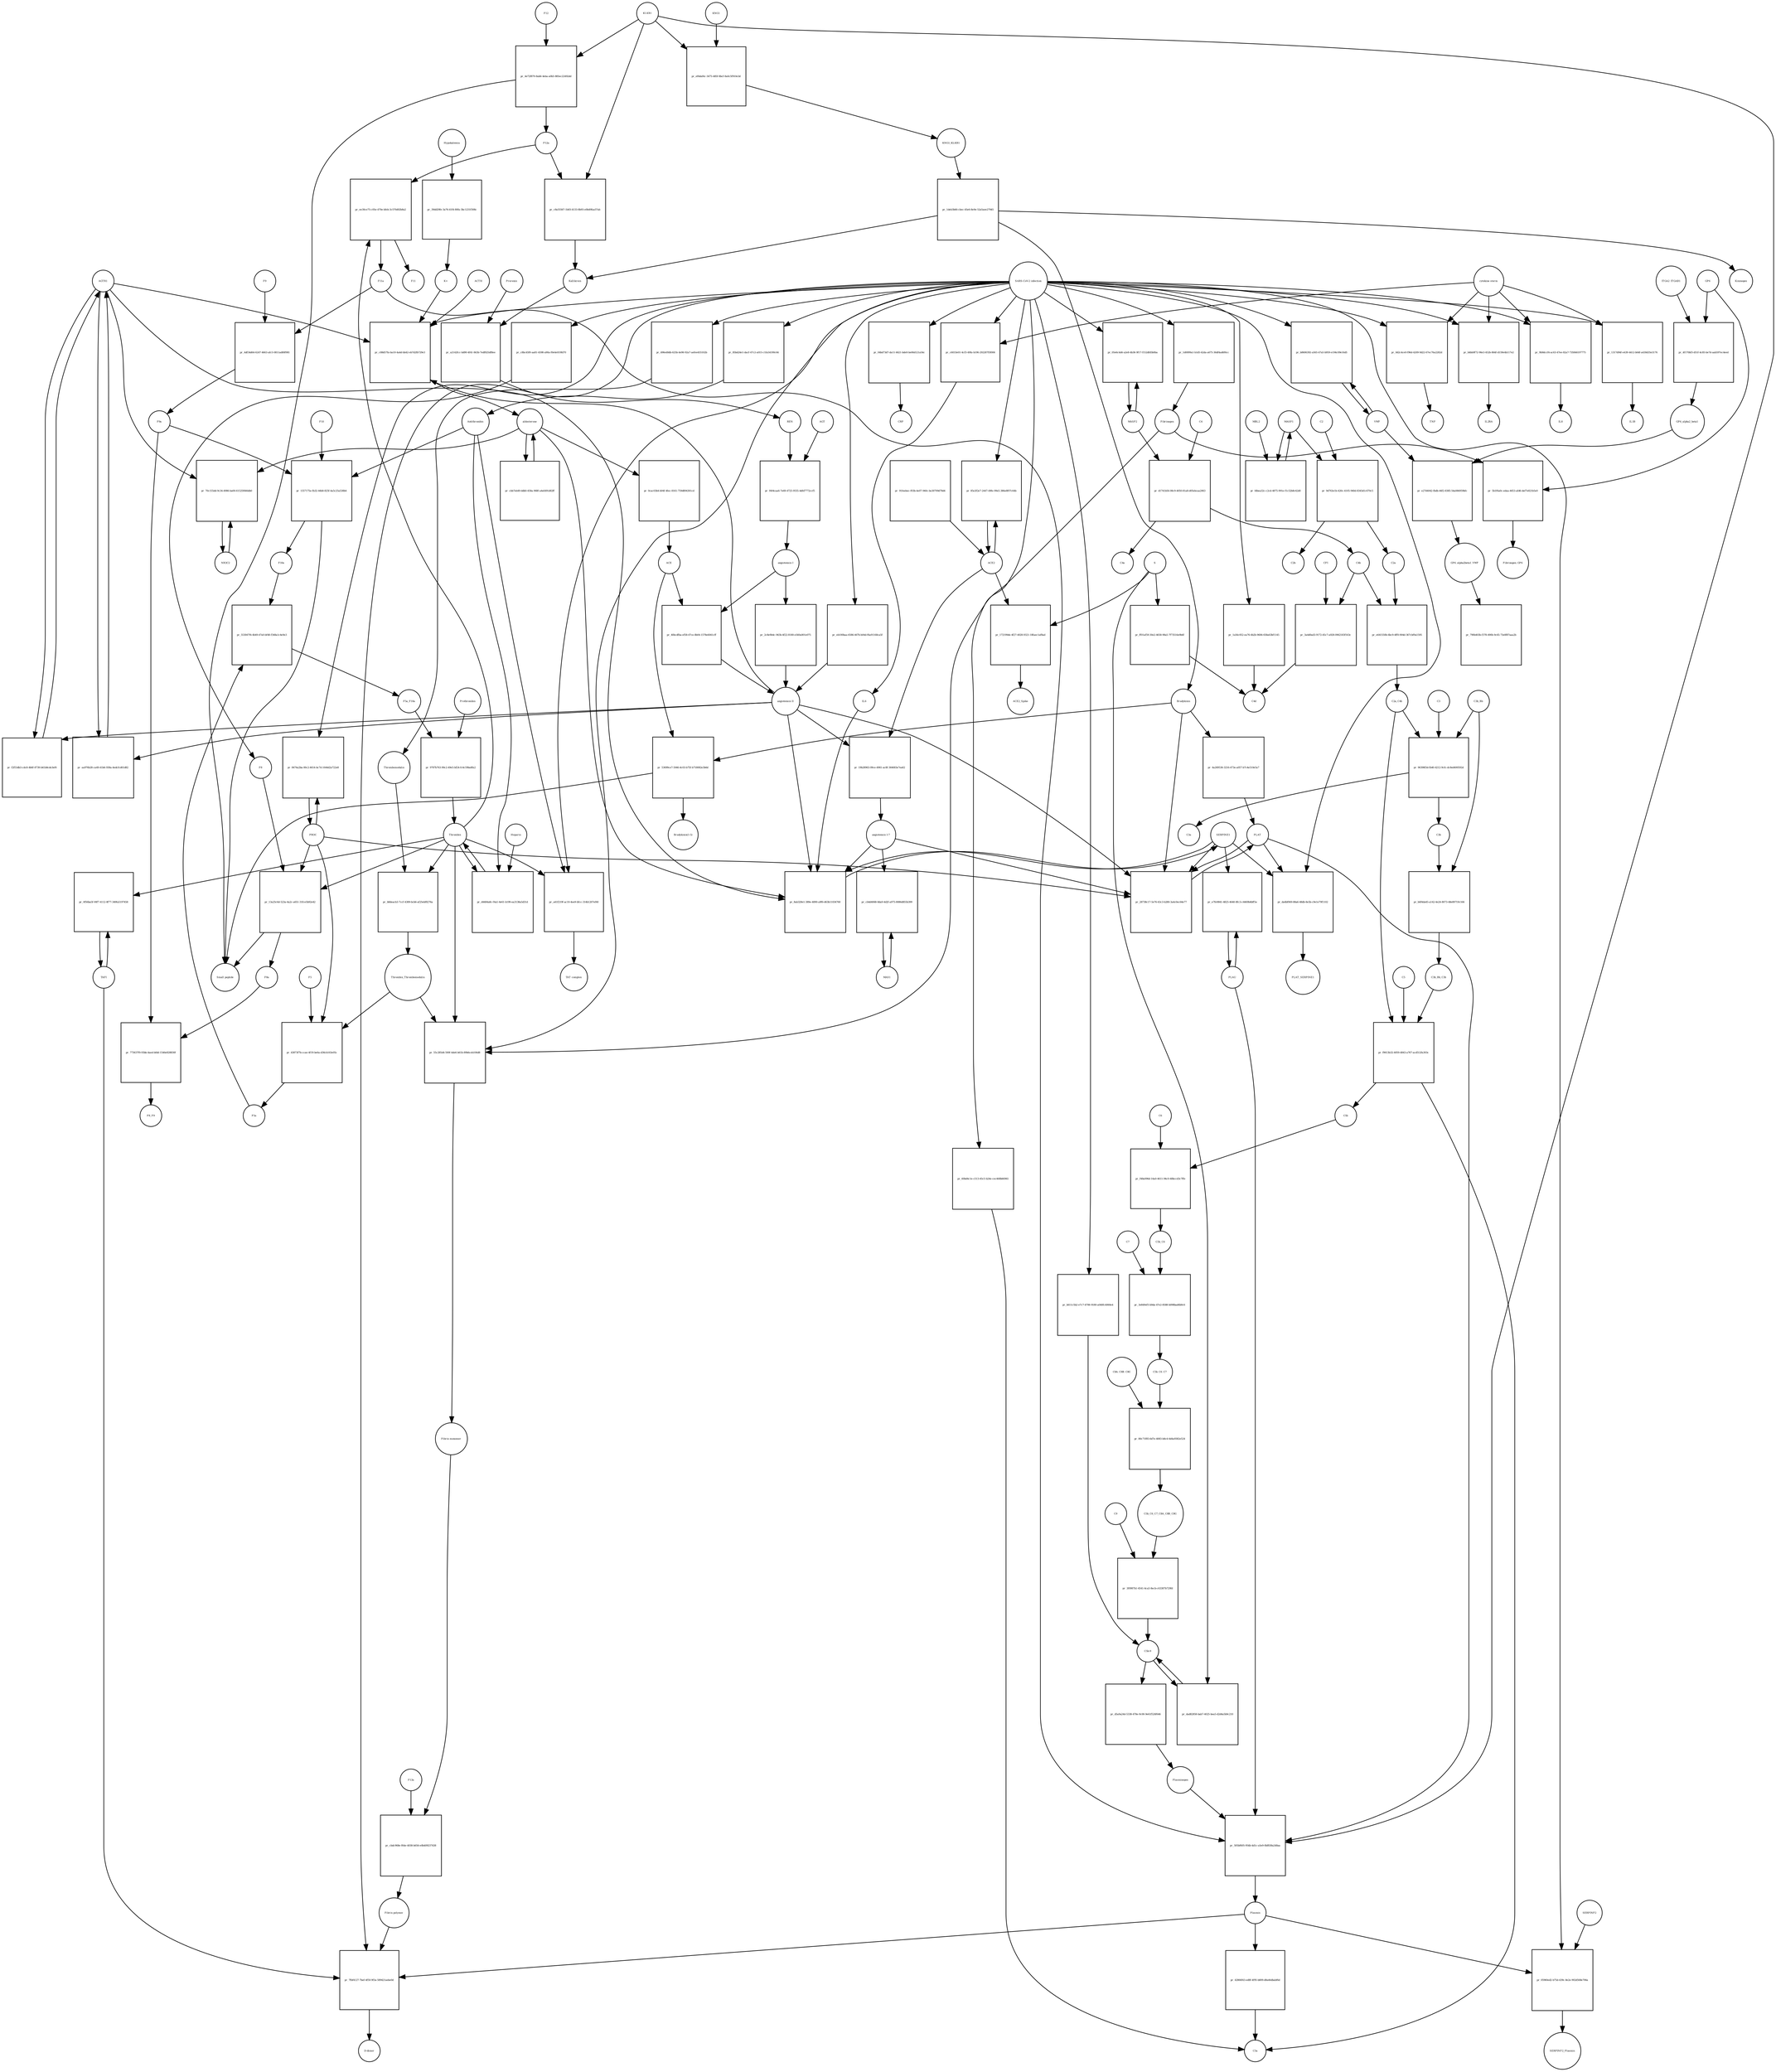 strict digraph  {
F8 [annotation="urn_miriam_hgnc_3546|urn_miriam_taxonomy_9606", bipartite=0, cls=macromolecule, fontsize=4, label=F8, shape=circle];
"pr_13a25c6d-523a-4a2c-a651-31fce5b92e42" [annotation="", bipartite=1, cls=process, fontsize=4, label="pr_13a25c6d-523a-4a2c-a651-31fce5b92e42", shape=square];
"Small peptide" [annotation=urn_miriam_mesh_D010446, bipartite=0, cls=macromolecule, fontsize=4, label="Small peptide", shape=circle];
F8a [annotation="urn_miriam_hgnc.symbol_F8|urn_miriam_mesh_D015944|urn_miriam_taxonomy_9606", bipartite=0, cls=macromolecule, fontsize=4, label=F8a, shape=circle];
Thrombin [annotation="urn_miriam_hgnc_3535|urn_miriam_taxonomy_9606", bipartite=0, cls=macromolecule, fontsize=4, label=Thrombin, shape=circle];
PROC [annotation="urn_miriam_hgnc_9451|urn_miriam_taxonomy_9606", bipartite=0, cls=macromolecule, fontsize=4, label=PROC, shape=circle];
AGTR1 [annotation=urn_miriam_hgnc_336, bipartite=0, cls=macromolecule, fontsize=4, label=AGTR1, shape=circle];
"pr_f2f53db3-cdc8-4b6f-8739-b41b8cde3ef6" [annotation="", bipartite=1, cls=process, fontsize=4, label="pr_f2f53db3-cdc8-4b6f-8739-b41b8cde3ef6", shape=square];
"angiotensin II" [annotation="urn_miriam_obo.chebi_CHEBI%3A2718|urn_miriam_taxonomy_9606", bipartite=0, cls="simple chemical", fontsize=4, label="angiotensin II", shape=circle];
NR3C2 [annotation="", bipartite=0, cls=macromolecule, fontsize=4, label=NR3C2, shape=circle];
"pr_70c155dd-9c34-4986-ba00-61525f666db0" [annotation="", bipartite=1, cls=process, fontsize=4, label="pr_70c155dd-9c34-4986-ba00-61525f666db0", shape=square];
aldosterone [annotation="urn_miriam_obo.chebi_CHEBI%3A27584", bipartite=0, cls="simple chemical", fontsize=4, label=aldosterone, shape=circle];
"pr_cbb7eb49-ddb0-458a-968f-a4efd91d82ff" [annotation="", bipartite=1, cls=process, fontsize=4, label="pr_cbb7eb49-ddb0-458a-968f-a4efd91d82ff", shape=square];
SERPINE1 [annotation="", bipartite=0, cls=macromolecule, fontsize=4, label=SERPINE1, shape=circle];
"pr_8ab328e1-389e-4890-a9f6-d63b11034760" [annotation="", bipartite=1, cls=process, fontsize=4, label="pr_8ab328e1-389e-4890-a9f6-d63b11034760", shape=square];
"angiotensin I-7" [annotation="urn_miriam_obo.chebi_CHEBI%3A55438|urn_miriam_taxonomy_9606", bipartite=0, cls="simple chemical", fontsize=4, label="angiotensin I-7", shape=circle];
IL6 [annotation="urn_miriam_hgnc_6018|urn_miriam_taxonomy_9606", bipartite=0, cls=macromolecule, fontsize=4, label=IL6, shape=circle];
"pr_c88d57fa-ba10-4a4d-bb42-eb7d2fb729e3" [annotation="", bipartite=1, cls=process, fontsize=4, label="pr_c88d57fa-ba10-4a4d-bb42-eb7d2fb729e3", shape=square];
"SARS-CoV-2 infection" [annotation="urn_miriam_taxonomy_2697049|urn_miriam_mesh_D012327", bipartite=0, cls=phenotype, fontsize=4, label="SARS-CoV-2 infection", shape=circle];
"K+" [annotation="urn_miriam_obo.chebi_CHEBI%3A29103", bipartite=0, cls="simple chemical", fontsize=4, label="K+", shape=circle];
ACTH [annotation=urn_miriam_hgnc_9201, bipartite=0, cls="simple chemical", fontsize=4, label=ACTH, shape=circle];
"pr_eb100baa-6586-467b-b04d-f6a91168ca5f" [annotation="", bipartite=1, cls=process, fontsize=4, label="pr_eb100baa-6586-467b-b04d-f6a91168ca5f", shape=square];
Bradykinin [annotation="urn_miriam_obo.chebi_CHEBI%3A3165|urn_miriam_taxonomy_9606", bipartite=0, cls=macromolecule, fontsize=4, label=Bradykinin, shape=circle];
"pr_53699ce7-5046-4c03-b75f-b718082e3b6d" [annotation="", bipartite=1, cls=process, fontsize=4, label="pr_53699ce7-5046-4c03-b75f-b718082e3b6d", shape=square];
"Bradykinin(1-5)" [annotation="urn_miriam_mesh_C079000|urn_miriam_taxonomy_9606", bipartite=0, cls=macromolecule, fontsize=4, label="Bradykinin(1-5)", shape=circle];
ACE [annotation="urn_miriam_hgnc_2707|urn_miriam_taxonomy_9606", bipartite=0, cls=macromolecule, fontsize=4, label=ACE, shape=circle];
"pr_4a269536-3216-473e-a057-b7c4e510e5a7" [annotation="", bipartite=1, cls=process, fontsize=4, label="pr_4a269536-3216-473e-a057-b7c4e510e5a7", shape=square];
PLAT [annotation="urn_miriam_hgnc_9051|urn_miriam_taxonomy_9606", bipartite=0, cls=macromolecule, fontsize=4, label=PLAT, shape=circle];
"pr_aa976b28-ca49-41b6-938a-4edcfcd61d82" [annotation="", bipartite=1, cls=process, fontsize=4, label="pr_aa976b28-ca49-41b6-938a-4edcfcd61d82", shape=square];
MAS1 [annotation="", bipartite=0, cls=macromolecule, fontsize=4, label=MAS1, shape=circle];
"pr_cb4d4068-8da9-4d2f-a975-8086d855b399" [annotation="", bipartite=1, cls=process, fontsize=4, label="pr_cb4d4068-8da9-4d2f-a975-8086d855b399", shape=square];
Fibrinogen [annotation="urn_miriam_pubmed_19296670|urn_miriam_obo.go_GO%3A0005577|urn_miriam_hgnc_3661|urn_miriam_hgnc_3662|urn_miriam_hgnc_3694|urn_miriam_taxonomy_9606", bipartite=0, cls=complex, fontsize=4, label=Fibrinogen, shape=circle];
"pr_5b1f6a0c-edaa-4653-afd6-def7e821b5e0" [annotation="", bipartite=1, cls=process, fontsize=4, label="pr_5b1f6a0c-edaa-4653-afd6-def7e821b5e0", shape=square];
GP6 [annotation="urn_miriam_hgnc_HGNC%3A14388|urn_miriam_taxonomy_9606", bipartite=0, cls=macromolecule, fontsize=4, label=GP6, shape=circle];
Fibrinogen_GP6 [annotation="urn_miriam_pubmed_19296670|urn_miriam_obo.go_GO%3A0005577|urn_miriam_hgnc_HGNC%3A14388|urn_miriam_taxonomy_9606", bipartite=0, cls=complex, fontsize=4, label=Fibrinogen_GP6, shape=circle];
GP6_alpha2_beta1 [annotation="urn_miriam_pubmed_25051961|urn_miriam_taxonomy_10090|urn_miriam_hgnc_14338|urn_miriam_hgnc_6137|urn_miriam_hgnc_6153", bipartite=0, cls=complex, fontsize=4, label=GP6_alpha2_beta1, shape=circle];
"pr_e27d4042-fbdb-46f2-8385-54a084959bfc" [annotation="", bipartite=1, cls=process, fontsize=4, label="pr_e27d4042-fbdb-46f2-8385-54a084959bfc", shape=square];
VWF [annotation="urn_miriam_hgnc_12726|urn_miriam_taxonomy_9606", bipartite=0, cls=macromolecule, fontsize=4, label=VWF, shape=circle];
GP6_alpha2beta1_VWF [annotation="urn_miriam_pubmed_25051961|urn_miriam_taxonomy_10090|urn_miriam_hgnc_14338|urn_miriam_hgnc_6137|urn_miriam_hgnc_6153|urn_miriam_hgnc_12726", bipartite=0, cls=complex, fontsize=4, label=GP6_alpha2beta1_VWF, shape=circle];
"pr_4f170bf3-d51f-4c85-be7d-aab597ec4eed" [annotation="", bipartite=1, cls=process, fontsize=4, label="pr_4f170bf3-d51f-4c85-be7d-aab597ec4eed", shape=square];
ITGA2_ITGAB1 [annotation="urn_miriam_intact_EBI-16428357|urn_miriam_hgnc_6137|urn_miriam_hgnc_6153|urn_miriam_taxonomy_9606", bipartite=0, cls=complex, fontsize=4, label=ITGA2_ITGAB1, shape=circle];
"pr_790b403b-f378-490b-9c65-73e8f87aaa2b" [annotation="", bipartite=1, cls="omitted process", fontsize=4, label="pr_790b403b-f378-490b-9c65-73e8f87aaa2b", shape=square];
"Fibrin polymer" [annotation="urn_miriam_mesh_C465961|urn_miriam_taxonomy_9606", bipartite=0, cls=macromolecule, fontsize=4, label="Fibrin polymer", shape=circle];
"pr_7fbf4127-7bef-4f50-9f3a-589421aebe0d" [annotation="", bipartite=1, cls=process, fontsize=4, label="pr_7fbf4127-7bef-4f50-9f3a-589421aebe0d", shape=square];
"D-dimer" [annotation="urn_miriam_pubmed_19008457|urn_miriam_mesh_C036309|urn_miriam_taxonomy_9606", bipartite=0, cls=macromolecule, fontsize=4, label="D-dimer", shape=circle];
Plasmin [annotation="urn_miriam_hgnc.symbol_PLG|urn_miriam_mesh_D005341|urn_miriam_brenda_3.4.21.7|urn_miriam_taxonomy_9606", bipartite=0, cls=macromolecule, fontsize=4, label=Plasmin, shape=circle];
TAFI [annotation="urn_miriam_hgnc_1546|urn_miriam_taxonomy_9606", bipartite=0, cls=macromolecule, fontsize=4, label=TAFI, shape=circle];
"Fibrin monomer" [annotation="urn_miriam_mesh_C011468|urn_miriam_taxonomy_9606", bipartite=0, cls=macromolecule, fontsize=4, label="Fibrin monomer", shape=circle];
"pr_cbdc968e-f64e-4038-b656-e0b409237438" [annotation="", bipartite=1, cls=process, fontsize=4, label="pr_cbdc968e-f64e-4038-b656-e0b409237438", shape=square];
F13a [annotation="urn_miriam_hgnc.symbol_F13|urn_miriam_mesh_D026122|urn_miriam_brenda_2.3.2.13|urn_miriam_taxonomy_9606", bipartite=0, cls=macromolecule, fontsize=4, label=F13a, shape=circle];
"pr_0d2c4ce0-f96d-4209-9d22-67ec76a2282d" [annotation="", bipartite=1, cls=process, fontsize=4, label="pr_0d2c4ce0-f96d-4209-9d22-67ec76a2282d", shape=square];
TNF [annotation="urn_miriam_hgnc_11892|urn_miriam_taxonomy_9606", bipartite=0, cls=macromolecule, fontsize=4, label=TNF, shape=circle];
"cytokine storm" [annotation="urn_miriam_pubmed_2504360|urn_miriam_taxonomy_9606", bipartite=0, cls=phenotype, fontsize=4, label="cytokine storm", shape=circle];
"pr_42866f43-ed8f-4f95-b809-d8a46dbabf6d" [annotation="", bipartite=1, cls=process, fontsize=4, label="pr_42866f43-ed8f-4f95-b809-d8a46dbabf6d", shape=square];
C5a [annotation="urn_miriam_hgnc.symbol_C5|urn_miriam_mesh_D015936|urn_miriam_taxonomy_9606", bipartite=0, cls=macromolecule, fontsize=4, label=C5a, shape=circle];
"pr_d5a9a24d-5338-478e-9c00-9e61f526f646" [annotation="", bipartite=1, cls=process, fontsize=4, label="pr_d5a9a24d-5338-478e-9c00-9e61f526f646", shape=square];
Plasminogen [annotation="urn_miriam_hgnc_9071|urn_miriam_taxonomy_9606", bipartite=0, cls=macromolecule, fontsize=4, label=Plasminogen, shape=circle];
"C5b-9" [annotation="urn_miriam_obo.go_GO%3A0005579|urn_miriam_mesh_D015938|urn_miriam_mesh_D050776|urn_miriam_hgnc_1339|urn_miriam_hgnc_1346|urn_miriam_hgnc_1352|urn_miriam_hgnc_1353|urn_miriam_hgnc_1354|urn_miriam_hgnc_1358|urn_miriam_taxonomy_9606", bipartite=0, cls=complex, fontsize=4, label="C5b-9", shape=circle];
C2 [annotation="urn_miriam_hgnc_1248|urn_miriam_taxonomy_9606", bipartite=0, cls=macromolecule, fontsize=4, label=C2, shape=circle];
"pr_9d763e1b-420c-4105-940d-8345d1c670c5" [annotation="", bipartite=1, cls=process, fontsize=4, label="pr_9d763e1b-420c-4105-940d-8345d1c670c5", shape=square];
C2a [annotation="urn_miriam_hgnc.symbol_C2|urn_miriam_mesh_D050678|urn_miriam_taxonomy_9606", bipartite=0, cls=macromolecule, fontsize=4, label=C2a, shape=circle];
C2b [annotation="urn_miriam_hgnc.symbol_C2|urn_miriam_mesh_D050679|urn_miriam_taxonomy_9606", bipartite=0, cls=macromolecule, fontsize=4, label=C2b, shape=circle];
MASP1 [annotation="urn_miriam_hgnc_6901|urn_miriam_taxonomy_9606", bipartite=0, cls=macromolecule, fontsize=4, label=MASP1, shape=circle];
"pr_b4bb9f72-96e3-452b-864f-d159e4b117e2" [annotation="", bipartite=1, cls=process, fontsize=4, label="pr_b4bb9f72-96e3-452b-864f-d159e4b117e2", shape=square];
IL2RA [annotation="urn_miriam_hgnc_6008|urn_miriam_taxonomy_9606", bipartite=0, cls=macromolecule, fontsize=4, label=IL2RA, shape=circle];
"pr_9b9dccf4-ac63-47ee-82a7-735846197775" [annotation="", bipartite=1, cls=process, fontsize=4, label="pr_9b9dccf4-ac63-47ee-82a7-735846197775", shape=square];
IL8 [annotation="urn_miriam_hgnc_6025|urn_miriam_taxonomy_9606", bipartite=0, cls=macromolecule, fontsize=4, label=IL8, shape=circle];
"pr_60bd4c1e-c513-45c5-b24e-cec468b66961" [annotation="", bipartite=1, cls=process, fontsize=4, label="pr_60bd4c1e-c513-45c5-b24e-cec468b66961", shape=square];
"pr_c6033e01-4cf3-49fa-b196-292287f5f006" [annotation="", bipartite=1, cls=process, fontsize=4, label="pr_c6033e01-4cf3-49fa-b196-292287f5f006", shape=square];
"pr_1317d94f-e439-4412-b64f-a430d35e3176" [annotation="", bipartite=1, cls=process, fontsize=4, label="pr_1317d94f-e439-4412-b64f-a430d35e3176", shape=square];
IL1B [annotation="urn_miriam_hgnc_5992|urn_miriam_taxonomy_9606", bipartite=0, cls=macromolecule, fontsize=4, label=IL1B, shape=circle];
Prorenin [annotation="urn_miriam_hgnc_9958|urn_miriam_taxonomy_9606", bipartite=0, cls=macromolecule, fontsize=4, label=Prorenin, shape=circle];
"pr_a2142fcc-bd90-4f41-843b-7edf825df8ee" [annotation="", bipartite=1, cls=process, fontsize=4, label="pr_a2142fcc-bd90-4f41-843b-7edf825df8ee", shape=square];
REN [annotation="urn_miriam_hgnc.symbol_REN|urn_miriam_taxonomy_9606", bipartite=0, cls=macromolecule, fontsize=4, label=REN, shape=circle];
Kallikrein [annotation="urn_miriam_hgnc.symbol_KLKB1|urn_miriam_mesh_D020842|urn_miriam_brenda_3.4.21.34|urn_miriam_taxonomy_9606", bipartite=0, cls=macromolecule, fontsize=4, label=Kallikrein, shape=circle];
KLKB1 [annotation="urn_miriam_hgnc_6371|urn_miriam_taxonomy_9606", bipartite=0, cls=macromolecule, fontsize=4, label=KLKB1, shape=circle];
"pr_c8a55567-1b83-4133-8b93-e0b49faa57ab" [annotation="", bipartite=1, cls=process, fontsize=4, label="pr_c8a55567-1b83-4133-8b93-e0b49faa57ab", shape=square];
F12a [annotation="urn_miriam_hgnc.symbol_F12|urn_miriam_mesh_D015956|urn_miriam_brenda_3.4.21.38|urn_miriam_taxonomy_9606", bipartite=0, cls=macromolecule, fontsize=4, label=F12a, shape=circle];
"pr_496ed0db-625b-4e96-92a7-aefee455102b" [annotation="", bipartite=1, cls=process, fontsize=4, label="pr_496ed0db-625b-4e96-92a7-aefee455102b", shape=square];
Thrombomodulin [annotation="urn_miriam_hgnc_11784|urn_miriam_taxonomy_9606", bipartite=0, cls=macromolecule, fontsize=4, label=Thrombomodulin, shape=circle];
"pr_05960ed2-b75d-439c-8e2e-902d568e706a" [annotation="", bipartite=1, cls=process, fontsize=4, label="pr_05960ed2-b75d-439c-8e2e-902d568e706a", shape=square];
SERPINF2 [annotation="urn_miriam_hgnc_9075|urn_miriam_taxonomy_9606", bipartite=0, cls=macromolecule, fontsize=4, label=SERPINF2, shape=circle];
SERPINF2_Plasmin [annotation="urn_miriam_pubmed_2437112|urn_miriam_biogrid_314240|urn_miriam_hgnc_9075|urn_miriam_mesh_D005341|urn_miriam_taxonomy_9606", bipartite=0, cls=complex, fontsize=4, label=SERPINF2_Plasmin, shape=circle];
"pr_1a56c052-ea76-4b2b-9684-658a63bf1145" [annotation="", bipartite=1, cls=process, fontsize=4, label="pr_1a56c052-ea76-4b2b-9684-658a63bf1145", shape=square];
C4d [annotation="urn_miriam_hgnc.symbol_C4b|urn_miriam_mesh_C032261|urn_miriam_taxonomy_9606", bipartite=0, cls=macromolecule, fontsize=4, label=C4d, shape=circle];
"pr_b611c5b2-e7c7-4706-9180-a040fc4060e4" [annotation="", bipartite=1, cls=process, fontsize=4, label="pr_b611c5b2-e7c7-4706-9180-a040fc4060e4", shape=square];
"pr_8474a2ba-00c2-4614-bc7d-1644d2a722e8" [annotation="", bipartite=1, cls=process, fontsize=4, label="pr_8474a2ba-00c2-4614-bc7d-1644d2a722e8", shape=square];
"pr_b8606392-a565-47a5-b959-e194c09e16d5" [annotation="", bipartite=1, cls=process, fontsize=4, label="pr_b8606392-a565-47a5-b959-e194c09e16d5", shape=square];
"pr_04bd73d7-da11-4621-bde0-be06d121a54c" [annotation="", bipartite=1, cls=process, fontsize=4, label="pr_04bd73d7-da11-4621-bde0-be06d121a54c", shape=square];
CRP [annotation="urn_miriam_hgnc_2367|urn_miriam_taxonomy_9606", bipartite=0, cls=macromolecule, fontsize=4, label=CRP, shape=circle];
"pr_dad82858-bab7-4025-bea5-d2d4a5b9c210" [annotation="", bipartite=1, cls=process, fontsize=4, label="pr_dad82858-bab7-4025-bea5-d2d4a5b9c210", shape=square];
S [annotation="urn_miriam_uniprot_P0DTC2|urn_miriam_uniprot_P59594|urn_miriam_taxonomy_2697049", bipartite=0, cls=macromolecule, fontsize=4, label=S, shape=circle];
"pr_ff01af59-30e2-4658-98a5-7f73516e9b6f" [annotation="", bipartite=1, cls=process, fontsize=4, label="pr_ff01af59-30e2-4658-98a5-7f73516e9b6f", shape=square];
"pr_19b28963-09ce-4961-ac8f-364683e7ea62" [annotation="", bipartite=1, cls=process, fontsize=4, label="pr_19b28963-09ce-4961-ac8f-364683e7ea62", shape=square];
ACE2 [annotation="urn_miriam_hgnc_13557|urn_miriam_taxonomy_9606", bipartite=0, cls=macromolecule, fontsize=4, label=ACE2, shape=circle];
"pr_91feebec-f03b-4e07-940c-be30709d78d4" [annotation="", bipartite=1, cls=process, fontsize=4, label="pr_91feebec-f03b-4e07-940c-be30709d78d4", shape=square];
"pr_172199de-4f27-4028-9321-18faec1af8ad" [annotation="", bipartite=1, cls=process, fontsize=4, label="pr_172199de-4f27-4028-9321-18faec1af8ad", shape=square];
ACE2_Spike [annotation="urn_miriam_pdb_6CS2|urn_miriam_hgnc_13557|urn_miriam_uniprot_P0DTC2|urn_miriam_taxonomy_9606|urn_miriam_taxonomy_2697049", bipartite=0, cls=complex, fontsize=4, label=ACE2_Spike, shape=circle];
"pr_85e3f2e7-2447-49fe-99e5-386e8f07c64b" [annotation="", bipartite=1, cls=process, fontsize=4, label="pr_85e3f2e7-2447-49fe-99e5-386e8f07c64b", shape=square];
"pr_85bd24e1-dacf-47c2-a015-c1fa54190c64" [annotation="", bipartite=1, cls=process, fontsize=4, label="pr_85bd24e1-dacf-47c2-a015-c1fa54190c64", shape=square];
Antithrombin [annotation="urn_miriam_hgnc_775|urn_miriam_taxonomy_9606", bipartite=0, cls=macromolecule, fontsize=4, label=Antithrombin, shape=circle];
"pr_c8bc45f0-aa81-4598-a90a-f0e4e019fd70" [annotation="", bipartite=1, cls=process, fontsize=4, label="pr_c8bc45f0-aa81-4598-a90a-f0e4e019fd70", shape=square];
C4b [annotation="urn_miriam_hgnc_1324|urn_miriam_taxonomy_9606", bipartite=0, cls=macromolecule, fontsize=4, label=C4b, shape=circle];
"pr_3a4d0ad3-9172-45c7-a928-0962183f163c" [annotation="", bipartite=1, cls=process, fontsize=4, label="pr_3a4d0ad3-9172-45c7-a928-0962183f163c", shape=square];
CFI [annotation="urn_miriam_hgnc_2771|urn_miriam_taxonomy_9606", bipartite=0, cls=macromolecule, fontsize=4, label=CFI, shape=circle];
C3b [annotation="urn_miriam_hgnc.symbol_C3|urn_miriam_mesh_D003179|urn_miriam_taxonomy_9606", bipartite=0, cls=macromolecule, fontsize=4, label=C3b, shape=circle];
"pr_b6f4da45-a142-4e24-8073-48e89719c166" [annotation="", bipartite=1, cls=process, fontsize=4, label="pr_b6f4da45-a142-4e24-8073-48e89719c166", shape=square];
C3b_Bb [annotation="urn_miriam_pubmed_12440962|urn_miriam_brenda_3.4.21.47|urn_miriam_mesh_D051561|urn_miriam_mesh_D003179|urn_miriam_hgnc_1037|urn_miriam_taxonomy_9606", bipartite=0, cls=complex, fontsize=4, label=C3b_Bb, shape=circle];
C3b_Bb_C3b [annotation="urn_miriam_pubmed_12440962|urn_miriam_brenda_34.4.21.47|urn_miriam_mesh_D051566|urn_miriam_mesh_D003179|urn_miriam_hgnc_1037|urn_miriam_taxonomy_9606", bipartite=0, cls=complex, fontsize=4, label=C3b_Bb_C3b, shape=circle];
"pr_e641550b-6bc9-4ff0-904d-367cbf9a1595" [annotation="", bipartite=1, cls=process, fontsize=4, label="pr_e641550b-6bc9-4ff0-904d-367cbf9a1595", shape=square];
C2a_C4b [annotation="urn_miriam_mesh_D051574|urn_miriam_brenda_3.4.21.43|urn_miriam_mesh_D050678|urn_miriam_hgnc_1324|urn_miriam_taxonomy_9606", bipartite=0, cls=complex, fontsize=4, label=C2a_C4b, shape=circle];
C4 [annotation="urn_miriam_mesh_D00318|urn_miriam_taxonomy_9606", bipartite=0, cls=macromolecule, fontsize=4, label=C4, shape=circle];
"pr_d1741b56-08c9-4050-81a8-d05ebcaa2063" [annotation="", bipartite=1, cls=process, fontsize=4, label="pr_d1741b56-08c9-4050-81a8-d05ebcaa2063", shape=square];
C4a [annotation="urn_miriam_hgnc_1323|urn_miriam_taxonomy_9606", bipartite=0, cls=macromolecule, fontsize=4, label=C4a, shape=circle];
MASP2 [annotation="urn_miriam_hgnc_6902|urn_miriam_taxonomy_9606", bipartite=0, cls=macromolecule, fontsize=4, label=MASP2, shape=circle];
"pr_fdbea32c-c2cd-4875-991e-f1c52b8c42d0" [annotation="", bipartite=1, cls=process, fontsize=4, label="pr_fdbea32c-c2cd-4875-991e-f1c52b8c42d0", shape=square];
MBL2 [annotation="urn_miriam_hgnc_6902|urn_miriam_taxonomy_9606", bipartite=0, cls=macromolecule, fontsize=4, label=MBL2, shape=circle];
"pr_05e6c4d4-a2e8-4b36-9f17-f152dfd5b0ba" [annotation="", bipartite=1, cls=process, fontsize=4, label="pr_05e6c4d4-a2e8-4b36-9f17-f152dfd5b0ba", shape=square];
PLAU [annotation="urn_miriam_hgnc_9052|urn_miriam_taxonomy_9606", bipartite=0, cls=macromolecule, fontsize=4, label=PLAU, shape=circle];
"pr_e7fe9841-4825-4640-8fc3-c4469b4bff5e" [annotation="", bipartite=1, cls=process, fontsize=4, label="pr_e7fe9841-4825-4640-8fc3-c4469b4bff5e", shape=square];
C5b_C6_C7_C8A_C8B_C8G [annotation="urn_miriam_pubmed_28630159|urn_miriam_mesh_C042295|urn_miriam_mesh_D050776|urn_miriam_hgnc_1339|urn_miriam_hgnc_1352|urn_miriam_hgnc_1353|urn_miriam_hgnc_1354|urn_miriam_taxonomy_9606", bipartite=0, cls=complex, fontsize=4, label=C5b_C6_C7_C8A_C8B_C8G, shape=circle];
"pr_3f0987b1-4541-4ca5-8ecb-c63387b729fd" [annotation="", bipartite=1, cls=process, fontsize=4, label="pr_3f0987b1-4541-4ca5-8ecb-c63387b729fd", shape=square];
C9 [annotation="urn_miriam_hgnc_1358|urn_miriam_taxonomy_9606", bipartite=0, cls=macromolecule, fontsize=4, label=C9, shape=circle];
C5b_C6_C7 [annotation="urn_miriam_pubmed_28630159|urn_miriam_mesh_C037453|urn_miriam_mesh_D050776|urn_miriam_hgnc_1339|urn_miriam_hgnc_1346|urn_miriam_taxonomy_9606", bipartite=0, cls=complex, fontsize=4, label=C5b_C6_C7, shape=circle];
"pr_80c71f85-6d7e-4083-b8c4-6d4a9382e524" [annotation="", bipartite=1, cls=process, fontsize=4, label="pr_80c71f85-6d7e-4083-b8c4-6d4a9382e524", shape=square];
C8A_C8B_C8G [annotation="urn_miriam_mesh_D003185|urn_miriam_hgnc_1353|urn_miriam_hgnc_1352|urn_miriam_hgnc_1354|urn_miriam_taxonomy_9606", bipartite=0, cls=complex, fontsize=4, label=C8A_C8B_C8G, shape=circle];
C5b_C6 [annotation="urn_miriam_mesh_C050974|urn_miriam_mesh_D050776|urn_miriam_hgnc_1339|urn_miriam_taxonomy_9606", bipartite=0, cls=complex, fontsize=4, label=C5b_C6, shape=circle];
"pr_3e849ef5-b9da-47e2-8588-b098bad6b9c6" [annotation="", bipartite=1, cls=process, fontsize=4, label="pr_3e849ef5-b9da-47e2-8588-b098bad6b9c6", shape=square];
C7 [annotation="urn_miriam_hgnc_HGNC%3A1346|urn_miriam_taxonomy_9606", bipartite=0, cls=macromolecule, fontsize=4, label=C7, shape=circle];
C5b [annotation="urn_miriam_hgnc.symbol_C5|urn_miriam_mesh_D050776|urn_miriam_taxonomy_9606", bipartite=0, cls=macromolecule, fontsize=4, label=C5b, shape=circle];
"pr_f48a096d-14a0-4611-94c0-48bccd3c7ffe" [annotation="", bipartite=1, cls=process, fontsize=4, label="pr_f48a096d-14a0-4611-94c0-48bccd3c7ffe", shape=square];
C6 [annotation="urn_miriam_hgnc_1339|urn_miriam_taxonomy_9606", bipartite=0, cls=macromolecule, fontsize=4, label=C6, shape=circle];
C5 [annotation="urn_miriam_hgnc_1331|urn_miriam_taxonomy_9606", bipartite=0, cls=macromolecule, fontsize=4, label=C5, shape=circle];
"pr_f9613b32-4059-4843-a767-acd512fa303c" [annotation="", bipartite=1, cls=process, fontsize=4, label="pr_f9613b32-4059-4843-a767-acd512fa303c", shape=square];
C3 [annotation="urn_miriam_hgnc_1318|urn_miriam_taxonomy_9606", bipartite=0, cls=macromolecule, fontsize=4, label=C3, shape=circle];
"pr_96398f3d-fb40-4212-9cfc-dc8ed400592d" [annotation="", bipartite=1, cls=process, fontsize=4, label="pr_96398f3d-fb40-4212-9cfc-dc8ed400592d", shape=square];
C3a [annotation="urn_miriam_hgnc.symbol_C3|urn_miriam_mesh_D015926|urn_miriam_taxonomy_9606", bipartite=0, cls=macromolecule, fontsize=4, label=C3a, shape=circle];
"pr_b8deacb3-7ccf-4389-bcb6-af25ebf8276a" [annotation="", bipartite=1, cls=process, fontsize=4, label="pr_b8deacb3-7ccf-4389-bcb6-af25ebf8276a", shape=square];
Thrombin_Thrombomodulin [annotation="urn_miriam_pubmed_6282863|urn_miriam_taxonomy_9986|urn_miriam_biogrid_283352|urn_miriam_mesh_D013917|urn_miriam_hgnc_11784", bipartite=0, cls=complex, fontsize=4, label=Thrombin_Thrombomodulin, shape=circle];
"pr_55c285d4-500f-4de6-b61b-89b6ceb106d8" [annotation="", bipartite=1, cls=process, fontsize=4, label="pr_55c285d4-500f-4de6-b61b-89b6ceb106d8", shape=square];
KNG1_KLKB1 [annotation="urn_miriam_pubmed_17598838|urn_miriam_intact_EBI-10087151|urn_miriam_hgnc_6371|urn_miriam_hgnc_6383|urn_miriam_taxonomy_9606", bipartite=0, cls=complex, fontsize=4, label=KNG1_KLKB1, shape=circle];
"pr_1deb3b66-cbec-45e6-8e9e-52a5aee27945" [annotation="", bipartite=1, cls=process, fontsize=4, label="pr_1deb3b66-cbec-45e6-8e9e-52a5aee27945", shape=square];
Kininogen [annotation="urn_miriam_hgnc.symbol_KNG1|urn_miriam_mesh_D019679|urn_miriam_taxonomy_9606", bipartite=0, cls=macromolecule, fontsize=4, label=Kininogen, shape=circle];
"pr_1d0099a1-b1d5-42da-a675-36df4ad6f6cc" [annotation="", bipartite=1, cls=process, fontsize=4, label="pr_1d0099a1-b1d5-42da-a675-36df4ad6f6cc", shape=square];
"angiotensin I" [annotation="urn_miriam_obo.chebi_CHEBI%3A2718|urn_miriam_taxonomy_9606", bipartite=0, cls="simple chemical", fontsize=4, label="angiotensin I", shape=circle];
"pr_2c8e9b4c-943b-4f22-8180-e560a001e075" [annotation="", bipartite=1, cls=process, fontsize=4, label="pr_2c8e9b4c-943b-4f22-8180-e560a001e075", shape=square];
"pr_da4bf069-88a6-48db-8e5b-c9e1e79f1102" [annotation="", bipartite=1, cls=process, fontsize=4, label="pr_da4bf069-88a6-48db-8e5b-c9e1e79f1102", shape=square];
PLAT_SERPINE1 [annotation="urn_miriam_pubmed_22449964|urn_miriam_intact_EBI-7800882|urn_miriam_hgnc_9051|urn_miriam_hgnc_8593|urn_miriam_taxonomy_9606", bipartite=0, cls=complex, fontsize=4, label=PLAT_SERPINE1, shape=circle];
"pr_0f56ba5f-00f7-4112-8f77-349fa5197458" [annotation="", bipartite=1, cls=process, fontsize=4, label="pr_0f56ba5f-00f7-4112-8f77-349fa5197458", shape=square];
"pr_28738c17-5e76-43c3-b280-3a4c0ec64e77" [annotation="", bipartite=1, cls=process, fontsize=4, label="pr_28738c17-5e76-43c3-b280-3a4c0ec64e77", shape=square];
"pr_a41f219f-ac10-4ee9-bfcc-314b1207ef40" [annotation="", bipartite=1, cls=process, fontsize=4, label="pr_a41f219f-ac10-4ee9-bfcc-314b1207ef40", shape=square];
"TAT complex" [annotation="urn_miriam_pubmed_22930518|urn_miriam_mesh_C046193|urn_miriam_mesh_D013917|urn_miriam_hgnc_775|urn_miriam_taxonomy_9606", bipartite=0, cls=complex, fontsize=4, label="TAT complex", shape=circle];
"pr_505bf605-954b-4d1c-a5e9-0bf838a248aa" [annotation="", bipartite=1, cls=process, fontsize=4, label="pr_505bf605-954b-4d1c-a5e9-0bf838a248aa", shape=square];
F11a [annotation="urn_miriam_hgnc.symbol_F11|urn_miriam_mesh_D015945|urn_miriam_brenda_3.4.21.27|urn_miriam_taxonomy_9606", bipartite=0, cls=macromolecule, fontsize=4, label=F11a, shape=circle];
"pr_d4484a8c-f4a1-4e61-b199-ea3138a5d31d" [annotation="", bipartite=1, cls=process, fontsize=4, label="pr_d4484a8c-f4a1-4e61-b199-ea3138a5d31d", shape=square];
Heparin [annotation="urn_miriam_pubmed_708377|urn_miriam_obo.chebi_CHEBI%3A28304|urn_miriam_taxonomy_9606", bipartite=0, cls="simple chemical", fontsize=4, label=Heparin, shape=circle];
Prothrombin [annotation="urn_miriam_hgnc_3535|urn_miriam_taxonomy_9606", bipartite=0, cls=macromolecule, fontsize=4, label=Prothrombin, shape=circle];
"pr_9787b763-90c2-49e5-bf24-fc4c59ba8fa2" [annotation="", bipartite=1, cls=process, fontsize=4, label="pr_9787b763-90c2-49e5-bf24-fc4c59ba8fa2", shape=square];
F5a_F10a [annotation="urn_miriam_pubmed_2303476|urn_miriam_mesh_C022475|urn_miriam_mesh_D15943|urn_miriam_mesh_D015951|urn_miriam_taxonomy_9606", bipartite=0, cls=complex, fontsize=4, label=F5a_F10a, shape=circle];
F10a [annotation="urn_miriam_hgnc.symbol_F10|urn_miriam_mesh_D015951|urn_miriam_brenda_3.4.21.6|urn_miriam_taxonomy_9606", bipartite=0, cls=macromolecule, fontsize=4, label=F10a, shape=circle];
"pr_553047f4-4b49-47a0-bf48-f348a1c4e9e3" [annotation="", bipartite=1, cls=process, fontsize=4, label="pr_553047f4-4b49-47a0-bf48-f348a1c4e9e3", shape=square];
F5a [annotation="urn_miriam_hgnc.symbol_F5|urn_miriam_mesh_D015943|urn_miriam_taxonomy_9606", bipartite=0, cls=macromolecule, fontsize=4, label=F5a, shape=circle];
F5 [annotation="urn_miriam_hgnc_3541|urn_miriam_taxonomy_9606", bipartite=0, cls=macromolecule, fontsize=4, label=F5, shape=circle];
"pr_43873f7b-ccae-4f19-be6a-d36cb163e05c" [annotation="", bipartite=1, cls=process, fontsize=4, label="pr_43873f7b-ccae-4f19-be6a-d36cb163e05c", shape=square];
F9a [annotation="urn_miriam_hgnc.symbol_F9|urn_miriam_mesh_D015949|urn_miriam_taxonomy_9606", bipartite=0, cls=macromolecule, fontsize=4, label=F9a, shape=circle];
"pr_773637f9-93bb-4aed-bfdd-1546e828830f" [annotation="", bipartite=1, cls=process, fontsize=4, label="pr_773637f9-93bb-4aed-bfdd-1546e828830f", shape=square];
F8_F9 [annotation="urn_miriam_pubmed_22471307|urn_miriam_hgnc_3546|urn_miriam_hgnc_35531|urn_miriam_intact_EBI-11621595|urn_miriam_taxonomy_9606", bipartite=0, cls=complex, fontsize=4, label=F8_F9, shape=circle];
F9 [annotation="urn_miriam_hgnc_35531|urn_miriam_taxonomy_9606", bipartite=0, cls=macromolecule, fontsize=4, label=F9, shape=circle];
"pr_4df34d64-6247-4663-afc5-0811ad80f981" [annotation="", bipartite=1, cls=process, fontsize=4, label="pr_4df34d64-6247-4663-afc5-0811ad80f981", shape=square];
"pr_ef6daf4c-3475-485f-8bcf-8a0c5f910e3d" [annotation="", bipartite=1, cls=process, fontsize=4, label="pr_ef6daf4c-3475-485f-8bcf-8a0c5f910e3d", shape=square];
KNG1 [annotation="urn_miriam_hgnc.symbol_6383|urn_miriam_taxonomy_9606", bipartite=0, cls=macromolecule, fontsize=4, label=KNG1, shape=circle];
"pr_ee30ce75-c05e-470e-bfeb-3c570d02b8a2" [annotation="", bipartite=1, cls=process, fontsize=4, label="pr_ee30ce75-c05e-470e-bfeb-3c570d02b8a2", shape=square];
F11 [annotation="urn_miriam_hgnc_3529|urn_miriam_taxonomy_9606", bipartite=0, cls=macromolecule, fontsize=4, label=F11, shape=circle];
F12 [annotation="urn_miriam_hgnc_3530|urn_miriam_taxonomy_9606", bipartite=0, cls=macromolecule, fontsize=4, label=F12, shape=circle];
"pr_4e72f870-8ab6-4eba-a0b5-885ec22492dd" [annotation="", bipartite=1, cls=process, fontsize=4, label="pr_4e72f870-8ab6-4eba-a0b5-885ec22492dd", shape=square];
"pr_40bcdfba-ef58-47ce-8b04-1578e6041cff" [annotation="", bipartite=1, cls=process, fontsize=4, label="pr_40bcdfba-ef58-47ce-8b04-1578e6041cff", shape=square];
F10 [annotation="urn_miriam_hgnc_3528|urn_miriam_taxonomy_9606", bipartite=0, cls=macromolecule, fontsize=4, label=F10, shape=circle];
"pr_1557175e-fb32-44b8-825f-4a5c25a538b4" [annotation="", bipartite=1, cls=process, fontsize=4, label="pr_1557175e-fb32-44b8-825f-4a5c25a538b4", shape=square];
AGT [annotation="urn_miriam_hgnc_333|urn_miriam_taxonomy_9606", bipartite=0, cls=macromolecule, fontsize=4, label=AGT, shape=circle];
"pr_f404caa6-7e69-4725-9555-4dfd7772ccf5" [annotation="", bipartite=1, cls=process, fontsize=4, label="pr_f404caa6-7e69-4725-9555-4dfd7772ccf5", shape=square];
"pr_0cac03b4-b04f-4fec-8161-759d894301cd" [annotation="", bipartite=1, cls=process, fontsize=4, label="pr_0cac03b4-b04f-4fec-8161-759d894301cd", shape=square];
"pr_39dd29fe-3a76-41f4-80fa-3bc1231f308c" [annotation="", bipartite=1, cls=process, fontsize=4, label="pr_39dd29fe-3a76-41f4-80fa-3bc1231f308c", shape=square];
Hypokalemia [annotation="urn_miriam_mesh_D007008|urn_miriam_taxonomy_9606", bipartite=0, cls=phenotype, fontsize=4, label=Hypokalemia, shape=circle];
F8 -> "pr_13a25c6d-523a-4a2c-a651-31fce5b92e42"  [annotation="", interaction_type=consumption];
"pr_13a25c6d-523a-4a2c-a651-31fce5b92e42" -> "Small peptide"  [annotation="", interaction_type=production];
"pr_13a25c6d-523a-4a2c-a651-31fce5b92e42" -> F8a  [annotation="", interaction_type=production];
F8a -> "pr_773637f9-93bb-4aed-bfdd-1546e828830f"  [annotation="", interaction_type=consumption];
Thrombin -> "pr_13a25c6d-523a-4a2c-a651-31fce5b92e42"  [annotation="urn_miriam_pubmed_15746105|urn_miriam_taxonomy_9606", interaction_type=catalysis];
Thrombin -> "pr_b8deacb3-7ccf-4389-bcb6-af25ebf8276a"  [annotation="", interaction_type=consumption];
Thrombin -> "pr_55c285d4-500f-4de6-b61b-89b6ceb106d8"  [annotation="urn_miriam_pubmed_6282863|urn_miriam_pubmed_28228446|urn_miriam_pubmed_2117226|urn_miriam_taxonomy_9606", interaction_type=catalysis];
Thrombin -> "pr_0f56ba5f-00f7-4112-8f77-349fa5197458"  [annotation="urn_miriam_pubmed_23809134|urn_miriam_taxonomy_9823", interaction_type=catalysis];
Thrombin -> "pr_a41f219f-ac10-4ee9-bfcc-314b1207ef40"  [annotation="", interaction_type=consumption];
Thrombin -> "pr_d4484a8c-f4a1-4e61-b199-ea3138a5d31d"  [annotation="", interaction_type=consumption];
Thrombin -> "pr_ee30ce75-c05e-470e-bfeb-3c570d02b8a2"  [annotation="urn_miriam_pubmed_21304106|urn_miriam_pubmed_8631976|urn_miriam_taxonomy_9606", interaction_type=catalysis];
PROC -> "pr_13a25c6d-523a-4a2c-a651-31fce5b92e42"  [annotation="urn_miriam_pubmed_15746105|urn_miriam_taxonomy_9606", interaction_type=inhibition];
PROC -> "pr_8474a2ba-00c2-4614-bc7d-1644d2a722e8"  [annotation="", interaction_type=consumption];
PROC -> "pr_28738c17-5e76-43c3-b280-3a4c0ec64e77"  [annotation="urn_miriam_pubmed_10373228|urn_miriam_pubmed_3124286|urn_miriam_taxonomy_9606|urn_miriam_pubmed_12091055|urn_miriam_pubmed_3096399", interaction_type=inhibition];
PROC -> "pr_43873f7b-ccae-4f19-be6a-d36cb163e05c"  [annotation="urn_miriam_pubmed_6282863|urn_miriam_pubmed_6572921|urn_miriam_pubmed_2322551|urn_miriam_taxonomy_9606", interaction_type=inhibition];
AGTR1 -> "pr_f2f53db3-cdc8-4b6f-8739-b41b8cde3ef6"  [annotation="", interaction_type=consumption];
AGTR1 -> "pr_70c155dd-9c34-4986-ba00-61525f666db0"  [annotation="urn_miriam_pubmed_21349712|urn_miriam_taxonomy_10116|urn_miriam_pubmed_7045029|urn_miriam_taxonomy_10090", interaction_type=catalysis];
AGTR1 -> "pr_8ab328e1-389e-4890-a9f6-d63b11034760"  [annotation="urn_miriam_pubmed_2091055|urn_miriam_taxonomy_9606|urn_miriam_pubmed_8034668|urn_miriam_pubmed_20591974|urn_miriam_pubmed_11983698", interaction_type=catalysis];
AGTR1 -> "pr_c88d57fa-ba10-4a4d-bb42-eb7d2fb729e3"  [annotation="urn_miriam_pubmed_8404594|urn_miriam_taxonomy_9606|urn_miriam_pubmed_173529|urn_miriam_taxonomy_9615|urn_miriam_pubmed_32565254", interaction_type=catalysis];
AGTR1 -> "pr_aa976b28-ca49-41b6-938a-4edcfcd61d82"  [annotation="", interaction_type=consumption];
"pr_f2f53db3-cdc8-4b6f-8739-b41b8cde3ef6" -> AGTR1  [annotation="", interaction_type=production];
"angiotensin II" -> "pr_f2f53db3-cdc8-4b6f-8739-b41b8cde3ef6"  [annotation="", interaction_type=stimulation];
"angiotensin II" -> "pr_8ab328e1-389e-4890-a9f6-d63b11034760"  [annotation="urn_miriam_pubmed_2091055|urn_miriam_taxonomy_9606|urn_miriam_pubmed_8034668|urn_miriam_pubmed_20591974|urn_miriam_pubmed_11983698", interaction_type=catalysis];
"angiotensin II" -> "pr_c88d57fa-ba10-4a4d-bb42-eb7d2fb729e3"  [annotation="urn_miriam_pubmed_8404594|urn_miriam_taxonomy_9606|urn_miriam_pubmed_173529|urn_miriam_taxonomy_9615|urn_miriam_pubmed_32565254", interaction_type=catalysis];
"angiotensin II" -> "pr_aa976b28-ca49-41b6-938a-4edcfcd61d82"  [annotation="urn_miriam_pubmed_8158359|urn_miriam_taxonomy_9606", interaction_type=stimulation];
"angiotensin II" -> "pr_19b28963-09ce-4961-ac8f-364683e7ea62"  [annotation="", interaction_type=consumption];
"angiotensin II" -> "pr_28738c17-5e76-43c3-b280-3a4c0ec64e77"  [annotation="urn_miriam_pubmed_10373228|urn_miriam_pubmed_3124286|urn_miriam_taxonomy_9606|urn_miriam_pubmed_12091055|urn_miriam_pubmed_3096399", interaction_type=catalysis];
NR3C2 -> "pr_70c155dd-9c34-4986-ba00-61525f666db0"  [annotation="", interaction_type=consumption];
"pr_70c155dd-9c34-4986-ba00-61525f666db0" -> NR3C2  [annotation="", interaction_type=production];
aldosterone -> "pr_70c155dd-9c34-4986-ba00-61525f666db0"  [annotation="urn_miriam_pubmed_21349712|urn_miriam_taxonomy_10116|urn_miriam_pubmed_7045029|urn_miriam_taxonomy_10090", interaction_type=stimulation];
aldosterone -> "pr_cbb7eb49-ddb0-458a-968f-a4efd91d82ff"  [annotation="", interaction_type=consumption];
aldosterone -> "pr_8ab328e1-389e-4890-a9f6-d63b11034760"  [annotation="urn_miriam_pubmed_2091055|urn_miriam_taxonomy_9606|urn_miriam_pubmed_8034668|urn_miriam_pubmed_20591974|urn_miriam_pubmed_11983698", interaction_type=catalysis];
aldosterone -> "pr_0cac03b4-b04f-4fec-8161-759d894301cd"  [annotation="urn_miriam_pubmed_5932931|urn_miriam_taxonomy_10116", interaction_type=catalysis];
"pr_cbb7eb49-ddb0-458a-968f-a4efd91d82ff" -> aldosterone  [annotation="", interaction_type=production];
SERPINE1 -> "pr_8ab328e1-389e-4890-a9f6-d63b11034760"  [annotation="", interaction_type=consumption];
SERPINE1 -> "pr_e7fe9841-4825-4640-8fc3-c4469b4bff5e"  [annotation="urn_miriam_pubmed_21199867|urn_miriam_taxonomy_9606", interaction_type=inhibition];
SERPINE1 -> "pr_da4bf069-88a6-48db-8e5b-c9e1e79f1102"  [annotation="", interaction_type=consumption];
SERPINE1 -> "pr_28738c17-5e76-43c3-b280-3a4c0ec64e77"  [annotation="urn_miriam_pubmed_10373228|urn_miriam_pubmed_3124286|urn_miriam_taxonomy_9606|urn_miriam_pubmed_12091055|urn_miriam_pubmed_3096399", interaction_type=inhibition];
"pr_8ab328e1-389e-4890-a9f6-d63b11034760" -> SERPINE1  [annotation="", interaction_type=production];
"angiotensin I-7" -> "pr_8ab328e1-389e-4890-a9f6-d63b11034760"  [annotation="urn_miriam_pubmed_2091055|urn_miriam_taxonomy_9606|urn_miriam_pubmed_8034668|urn_miriam_pubmed_20591974|urn_miriam_pubmed_11983698", interaction_type=inhibition];
"angiotensin I-7" -> "pr_cb4d4068-8da9-4d2f-a975-8086d855b399"  [annotation="urn_miriam_pubmed_18026570|urn_miriam_taxonomy_10090", interaction_type=stimulation];
"angiotensin I-7" -> "pr_28738c17-5e76-43c3-b280-3a4c0ec64e77"  [annotation="urn_miriam_pubmed_10373228|urn_miriam_pubmed_3124286|urn_miriam_taxonomy_9606|urn_miriam_pubmed_12091055|urn_miriam_pubmed_3096399", interaction_type=inhibition];
IL6 -> "pr_8ab328e1-389e-4890-a9f6-d63b11034760"  [annotation="urn_miriam_pubmed_2091055|urn_miriam_taxonomy_9606|urn_miriam_pubmed_8034668|urn_miriam_pubmed_20591974|urn_miriam_pubmed_11983698", interaction_type=catalysis];
"pr_c88d57fa-ba10-4a4d-bb42-eb7d2fb729e3" -> aldosterone  [annotation="", interaction_type=production];
"SARS-CoV-2 infection" -> "pr_c88d57fa-ba10-4a4d-bb42-eb7d2fb729e3"  [annotation="urn_miriam_pubmed_8404594|urn_miriam_taxonomy_9606|urn_miriam_pubmed_173529|urn_miriam_taxonomy_9615|urn_miriam_pubmed_32565254", interaction_type="necessary stimulation"];
"SARS-CoV-2 infection" -> "pr_eb100baa-6586-467b-b04d-f6a91168ca5f"  [annotation="urn_miriam_pubmed_32048163|urn_miriam_taxonomy_9606", interaction_type=catalysis];
"SARS-CoV-2 infection" -> "pr_7fbf4127-7bef-4f50-9f3a-589421aebe0d"  [annotation="urn_miriam_pubmed_29096812|urn_miriam_pubmed_10574983|urn_miriam_pubmed_32172226|urn_miriam_taxonomy_9606", interaction_type="necessary stimulation"];
"SARS-CoV-2 infection" -> "pr_0d2c4ce0-f96d-4209-9d22-67ec76a2282d"  [annotation="urn_miriam_pubmed_32504360|urn_miriam_taxonomy_9606", interaction_type=stimulation];
"SARS-CoV-2 infection" -> "pr_b4bb9f72-96e3-452b-864f-d159e4b117e2"  [annotation="urn_miriam_pubmed_32286245|urn_miriam_taxonomy_9606", interaction_type=stimulation];
"SARS-CoV-2 infection" -> "pr_9b9dccf4-ac63-47ee-82a7-735846197775"  [annotation="urn_miriam_pubmed_32286245|urn_miriam_taxonomy_9606", interaction_type=stimulation];
"SARS-CoV-2 infection" -> "pr_60bd4c1e-c513-45c5-b24e-cec468b66961"  [annotation="urn_miriam_pmc_PMC7260598|urn_miriam_taxonomy_9606", interaction_type="necessary stimulation"];
"SARS-CoV-2 infection" -> "pr_c6033e01-4cf3-49fa-b196-292287f5f006"  [annotation="urn_miriam_pubmed_32286245|urn_miriam_taxonomy_9606", interaction_type=stimulation];
"SARS-CoV-2 infection" -> "pr_1317d94f-e439-4412-b64f-a430d35e3176"  [annotation="urn_miriam_pubmed_32359396|urn_miriam_taxonomy_9606", interaction_type=stimulation];
"SARS-CoV-2 infection" -> "pr_496ed0db-625b-4e96-92a7-aefee455102b"  [annotation="urn_miriam_doi_10.1101%2F2020.04.25.20077842|urn_miriam_taxonomy_9606", interaction_type="necessary stimulation"];
"SARS-CoV-2 infection" -> "pr_05960ed2-b75d-439c-8e2e-902d568e706a"  [annotation="urn_miriam_pubmed_2437112|urn_miriam_doi_10.1101%2F2020.04.25.20077842|urn_miriam_taxonomy_9606", interaction_type=stimulation];
"SARS-CoV-2 infection" -> "pr_1a56c052-ea76-4b2b-9684-658a63bf1145"  [annotation="urn_miriam_pubmed_32299776|urn_miriam_taxonomy_9606", interaction_type=stimulation];
"SARS-CoV-2 infection" -> "pr_b611c5b2-e7c7-4706-9180-a040fc4060e4"  [annotation="urn_miriam_pmc_PMC7260598|urn_miriam_taxonomy_9606", interaction_type="necessary stimulation"];
"SARS-CoV-2 infection" -> "pr_8474a2ba-00c2-4614-bc7d-1644d2a722e8"  [annotation="urn_miriam_pubmed_32302438|urn_miriam_taxonomy_9606", interaction_type="necessary stimulation"];
"SARS-CoV-2 infection" -> "pr_b8606392-a565-47a5-b959-e194c09e16d5"  [annotation="urn_miriam_pubmed_32367170|urn_miriam_taxonomy_9606", interaction_type="necessary stimulation"];
"SARS-CoV-2 infection" -> "pr_04bd73d7-da11-4621-bde0-be06d121a54c"  [annotation="urn_miriam_pubmed_32171076|urn_miriam_taxonomy_9606", interaction_type="necessary stimulation"];
"SARS-CoV-2 infection" -> "pr_85e3f2e7-2447-49fe-99e5-386e8f07c64b"  [annotation="urn_miriam_pubmed_16008552|urn_miriam_taxonomy_9606", interaction_type=inhibition];
"SARS-CoV-2 infection" -> "pr_85bd24e1-dacf-47c2-a015-c1fa54190c64"  [annotation="urn_miriam_pubmed_32302438|urn_miriam_taxonomy_9606", interaction_type=inhibition];
"SARS-CoV-2 infection" -> "pr_c8bc45f0-aa81-4598-a90a-f0e4e019fd70"  [annotation="urn_miriam_pubmed_32367170|urn_miriam_taxonomy_9606", interaction_type="necessary stimulation"];
"SARS-CoV-2 infection" -> "pr_05e6c4d4-a2e8-4b36-9f17-f152dfd5b0ba"  [annotation="urn_miriam_pubmed_11290788|urn_miriam_pubmed_32299776|urn_miriam_taxonomy_9606", interaction_type=stimulation];
"SARS-CoV-2 infection" -> "pr_55c285d4-500f-4de6-b61b-89b6ceb106d8"  [annotation="urn_miriam_pubmed_6282863|urn_miriam_pubmed_28228446|urn_miriam_pubmed_2117226|urn_miriam_taxonomy_9606", interaction_type="necessary stimulation"];
"SARS-CoV-2 infection" -> "pr_1d0099a1-b1d5-42da-a675-36df4ad6f6cc"  [annotation="urn_miriam_pubmed_32172226|urn_miriam_taxonomy_9606", interaction_type="necessary stimulation"];
"SARS-CoV-2 infection" -> "pr_da4bf069-88a6-48db-8e5b-c9e1e79f1102"  [annotation="urn_miriam_pubmed_22449964|urn_miriam_doi_10.1101%2F2020.04.25.20077842|urn_miriam_taxonomy_9606", interaction_type="necessary stimulation"];
"SARS-CoV-2 infection" -> "pr_a41f219f-ac10-4ee9-bfcc-314b1207ef40"  [annotation="urn_miriam_pubmed_8136018|urn_miriam_doi_10.1101%2F2020.04.25.20077842|urn_miriam_taxonomy_9606", interaction_type="necessary stimulation"];
"K+" -> "pr_c88d57fa-ba10-4a4d-bb42-eb7d2fb729e3"  [annotation="urn_miriam_pubmed_8404594|urn_miriam_taxonomy_9606|urn_miriam_pubmed_173529|urn_miriam_taxonomy_9615|urn_miriam_pubmed_32565254", interaction_type=catalysis];
ACTH -> "pr_c88d57fa-ba10-4a4d-bb42-eb7d2fb729e3"  [annotation="urn_miriam_pubmed_8404594|urn_miriam_taxonomy_9606|urn_miriam_pubmed_173529|urn_miriam_taxonomy_9615|urn_miriam_pubmed_32565254", interaction_type=catalysis];
"pr_eb100baa-6586-467b-b04d-f6a91168ca5f" -> "angiotensin II"  [annotation="", interaction_type=production];
Bradykinin -> "pr_53699ce7-5046-4c03-b75f-b718082e3b6d"  [annotation="", interaction_type=consumption];
Bradykinin -> "pr_4a269536-3216-473e-a057-b7c4e510e5a7"  [annotation="urn_miriam_pubmed_9066005|urn_miriam_taxonomy_9606", interaction_type=stimulation];
Bradykinin -> "pr_28738c17-5e76-43c3-b280-3a4c0ec64e77"  [annotation="urn_miriam_pubmed_10373228|urn_miriam_pubmed_3124286|urn_miriam_taxonomy_9606|urn_miriam_pubmed_12091055|urn_miriam_pubmed_3096399", interaction_type=catalysis];
"pr_53699ce7-5046-4c03-b75f-b718082e3b6d" -> "Bradykinin(1-5)"  [annotation="", interaction_type=production];
"pr_53699ce7-5046-4c03-b75f-b718082e3b6d" -> "Small peptide"  [annotation="", interaction_type=production];
ACE -> "pr_53699ce7-5046-4c03-b75f-b718082e3b6d"  [annotation="urn_miriam_taxonomy_9606|urn_miriam_pubmed_10969042", interaction_type=catalysis];
ACE -> "pr_40bcdfba-ef58-47ce-8b04-1578e6041cff"  [annotation="urn_miriam_taxonomy_9606|urn_miriam_pubmed_190881|urn_miriam_pubmed_10969042", interaction_type=catalysis];
"pr_4a269536-3216-473e-a057-b7c4e510e5a7" -> PLAT  [annotation="", interaction_type=production];
PLAT -> "pr_da4bf069-88a6-48db-8e5b-c9e1e79f1102"  [annotation="", interaction_type=consumption];
PLAT -> "pr_28738c17-5e76-43c3-b280-3a4c0ec64e77"  [annotation="", interaction_type=consumption];
PLAT -> "pr_505bf605-954b-4d1c-a5e9-0bf838a248aa"  [annotation="urn_miriam_pubmed_89876|urn_miriam_taxonomy_9606|urn_miriam_pubmed_3850647|urn_miriam_pubmed_2966802|urn_miriam_pubmed_6539333", interaction_type=catalysis];
"pr_aa976b28-ca49-41b6-938a-4edcfcd61d82" -> AGTR1  [annotation="", interaction_type=production];
MAS1 -> "pr_cb4d4068-8da9-4d2f-a975-8086d855b399"  [annotation="", interaction_type=consumption];
"pr_cb4d4068-8da9-4d2f-a975-8086d855b399" -> MAS1  [annotation="", interaction_type=production];
Fibrinogen -> "pr_5b1f6a0c-edaa-4653-afd6-def7e821b5e0"  [annotation="", interaction_type=consumption];
Fibrinogen -> "pr_55c285d4-500f-4de6-b61b-89b6ceb106d8"  [annotation="", interaction_type=consumption];
"pr_5b1f6a0c-edaa-4653-afd6-def7e821b5e0" -> Fibrinogen_GP6  [annotation="", interaction_type=production];
GP6 -> "pr_5b1f6a0c-edaa-4653-afd6-def7e821b5e0"  [annotation="", interaction_type=consumption];
GP6 -> "pr_4f170bf3-d51f-4c85-be7d-aab597ec4eed"  [annotation="", interaction_type=consumption];
GP6_alpha2_beta1 -> "pr_e27d4042-fbdb-46f2-8385-54a084959bfc"  [annotation="", interaction_type=consumption];
"pr_e27d4042-fbdb-46f2-8385-54a084959bfc" -> GP6_alpha2beta1_VWF  [annotation="", interaction_type=production];
VWF -> "pr_e27d4042-fbdb-46f2-8385-54a084959bfc"  [annotation="", interaction_type=consumption];
VWF -> "pr_b8606392-a565-47a5-b959-e194c09e16d5"  [annotation="", interaction_type=consumption];
GP6_alpha2beta1_VWF -> "pr_790b403b-f378-490b-9c65-73e8f87aaa2b"  [annotation="", interaction_type=consumption];
"pr_4f170bf3-d51f-4c85-be7d-aab597ec4eed" -> GP6_alpha2_beta1  [annotation="", interaction_type=production];
ITGA2_ITGAB1 -> "pr_4f170bf3-d51f-4c85-be7d-aab597ec4eed"  [annotation="", interaction_type=consumption];
"Fibrin polymer" -> "pr_7fbf4127-7bef-4f50-9f3a-589421aebe0d"  [annotation="", interaction_type=consumption];
"pr_7fbf4127-7bef-4f50-9f3a-589421aebe0d" -> "D-dimer"  [annotation="", interaction_type=production];
Plasmin -> "pr_7fbf4127-7bef-4f50-9f3a-589421aebe0d"  [annotation="urn_miriam_pubmed_29096812|urn_miriam_pubmed_10574983|urn_miriam_pubmed_32172226|urn_miriam_taxonomy_9606", interaction_type=catalysis];
Plasmin -> "pr_42866f43-ed8f-4f95-b809-d8a46dbabf6d"  [annotation="urn_miriam_pubmed_27077125|urn_miriam_taxonomy_10090", interaction_type="necessary stimulation"];
Plasmin -> "pr_05960ed2-b75d-439c-8e2e-902d568e706a"  [annotation="", interaction_type=consumption];
TAFI -> "pr_7fbf4127-7bef-4f50-9f3a-589421aebe0d"  [annotation="urn_miriam_pubmed_29096812|urn_miriam_pubmed_10574983|urn_miriam_pubmed_32172226|urn_miriam_taxonomy_9606", interaction_type=catalysis];
TAFI -> "pr_0f56ba5f-00f7-4112-8f77-349fa5197458"  [annotation="", interaction_type=consumption];
"Fibrin monomer" -> "pr_cbdc968e-f64e-4038-b656-e0b409237438"  [annotation="", interaction_type=consumption];
"pr_cbdc968e-f64e-4038-b656-e0b409237438" -> "Fibrin polymer"  [annotation="", interaction_type=production];
F13a -> "pr_cbdc968e-f64e-4038-b656-e0b409237438"  [annotation="urn_miriam_pubmed_29096812|urn_miriam_pubmed_7577232|urn_miriam_taxonomy_9606", interaction_type=catalysis];
"pr_0d2c4ce0-f96d-4209-9d22-67ec76a2282d" -> TNF  [annotation="", interaction_type=production];
"cytokine storm" -> "pr_0d2c4ce0-f96d-4209-9d22-67ec76a2282d"  [annotation="urn_miriam_pubmed_32504360|urn_miriam_taxonomy_9606", interaction_type=stimulation];
"cytokine storm" -> "pr_b4bb9f72-96e3-452b-864f-d159e4b117e2"  [annotation="urn_miriam_pubmed_32286245|urn_miriam_taxonomy_9606", interaction_type=stimulation];
"cytokine storm" -> "pr_9b9dccf4-ac63-47ee-82a7-735846197775"  [annotation="urn_miriam_pubmed_32286245|urn_miriam_taxonomy_9606", interaction_type=stimulation];
"cytokine storm" -> "pr_c6033e01-4cf3-49fa-b196-292287f5f006"  [annotation="urn_miriam_pubmed_32286245|urn_miriam_taxonomy_9606", interaction_type=stimulation];
"cytokine storm" -> "pr_1317d94f-e439-4412-b64f-a430d35e3176"  [annotation="urn_miriam_pubmed_32359396|urn_miriam_taxonomy_9606", interaction_type=stimulation];
"pr_42866f43-ed8f-4f95-b809-d8a46dbabf6d" -> C5a  [annotation="", interaction_type=production];
"pr_d5a9a24d-5338-478e-9c00-9e61f526f646" -> Plasminogen  [annotation="", interaction_type=production];
Plasminogen -> "pr_505bf605-954b-4d1c-a5e9-0bf838a248aa"  [annotation="", interaction_type=consumption];
"C5b-9" -> "pr_d5a9a24d-5338-478e-9c00-9e61f526f646"  [annotation="urn_miriam_pubmed_9012652|urn_miriam_taxonomy_9606", interaction_type=stimulation];
"C5b-9" -> "pr_dad82858-bab7-4025-bea5-d2d4a5b9c210"  [annotation="", interaction_type=consumption];
C2 -> "pr_9d763e1b-420c-4105-940d-8345d1c670c5"  [annotation="", interaction_type=consumption];
"pr_9d763e1b-420c-4105-940d-8345d1c670c5" -> C2a  [annotation="", interaction_type=production];
"pr_9d763e1b-420c-4105-940d-8345d1c670c5" -> C2b  [annotation="", interaction_type=production];
C2a -> "pr_e641550b-6bc9-4ff0-904d-367cbf9a1595"  [annotation="", interaction_type=consumption];
MASP1 -> "pr_9d763e1b-420c-4105-940d-8345d1c670c5"  [annotation="urn_miriam_pubmed_10946292|urn_miriam_taxonomy_9606", interaction_type=catalysis];
MASP1 -> "pr_fdbea32c-c2cd-4875-991e-f1c52b8c42d0"  [annotation="", interaction_type=consumption];
"pr_b4bb9f72-96e3-452b-864f-d159e4b117e2" -> IL2RA  [annotation="", interaction_type=production];
"pr_9b9dccf4-ac63-47ee-82a7-735846197775" -> IL8  [annotation="", interaction_type=production];
"pr_60bd4c1e-c513-45c5-b24e-cec468b66961" -> C5a  [annotation="", interaction_type=production];
"pr_c6033e01-4cf3-49fa-b196-292287f5f006" -> IL6  [annotation="", interaction_type=production];
"pr_1317d94f-e439-4412-b64f-a430d35e3176" -> IL1B  [annotation="", interaction_type=production];
Prorenin -> "pr_a2142fcc-bd90-4f41-843b-7edf825df8ee"  [annotation="", interaction_type=consumption];
"pr_a2142fcc-bd90-4f41-843b-7edf825df8ee" -> REN  [annotation="", interaction_type=production];
REN -> "pr_f404caa6-7e69-4725-9555-4dfd7772ccf5"  [annotation="urn_miriam_pubmed_10585461|urn_miriam_pubmed_30934934|urn_miriam_pubmed_6172448|urn_miriam_taxonomy_9606", interaction_type=catalysis];
Kallikrein -> "pr_a2142fcc-bd90-4f41-843b-7edf825df8ee"  [annotation="urn_miriam_pubmed_692685|urn_miriam_taxonomy_9606", interaction_type=catalysis];
KLKB1 -> "pr_c8a55567-1b83-4133-8b93-e0b49faa57ab"  [annotation="", interaction_type=consumption];
KLKB1 -> "pr_505bf605-954b-4d1c-a5e9-0bf838a248aa"  [annotation="urn_miriam_pubmed_89876|urn_miriam_taxonomy_9606|urn_miriam_pubmed_3850647|urn_miriam_pubmed_2966802|urn_miriam_pubmed_6539333", interaction_type=catalysis];
KLKB1 -> "pr_ef6daf4c-3475-485f-8bcf-8a0c5f910e3d"  [annotation="", interaction_type=consumption];
KLKB1 -> "pr_4e72f870-8ab6-4eba-a0b5-885ec22492dd"  [annotation="urn_miriam_pubmed_7391081|urn_miriam_taxonomy_9606|urn_miriam_pubmed_864009", interaction_type=catalysis];
"pr_c8a55567-1b83-4133-8b93-e0b49faa57ab" -> Kallikrein  [annotation="", interaction_type=production];
F12a -> "pr_c8a55567-1b83-4133-8b93-e0b49faa57ab"  [annotation="urn_miriam_pubmed_21304106|urn_miriam_taxonomy_9606", interaction_type=catalysis];
F12a -> "pr_ee30ce75-c05e-470e-bfeb-3c570d02b8a2"  [annotation="", interaction_type=consumption];
"pr_496ed0db-625b-4e96-92a7-aefee455102b" -> Thrombomodulin  [annotation="", interaction_type=production];
Thrombomodulin -> "pr_b8deacb3-7ccf-4389-bcb6-af25ebf8276a"  [annotation="", interaction_type=consumption];
"pr_05960ed2-b75d-439c-8e2e-902d568e706a" -> SERPINF2_Plasmin  [annotation="", interaction_type=production];
SERPINF2 -> "pr_05960ed2-b75d-439c-8e2e-902d568e706a"  [annotation="", interaction_type=consumption];
"pr_1a56c052-ea76-4b2b-9684-658a63bf1145" -> C4d  [annotation="", interaction_type=production];
"pr_b611c5b2-e7c7-4706-9180-a040fc4060e4" -> "C5b-9"  [annotation="", interaction_type=production];
"pr_8474a2ba-00c2-4614-bc7d-1644d2a722e8" -> PROC  [annotation="", interaction_type=production];
"pr_b8606392-a565-47a5-b959-e194c09e16d5" -> VWF  [annotation="", interaction_type=production];
"pr_04bd73d7-da11-4621-bde0-be06d121a54c" -> CRP  [annotation="", interaction_type=production];
"pr_dad82858-bab7-4025-bea5-d2d4a5b9c210" -> "C5b-9"  [annotation="", interaction_type=production];
S -> "pr_dad82858-bab7-4025-bea5-d2d4a5b9c210"  [annotation="", interaction_type=consumption];
S -> "pr_ff01af59-30e2-4658-98a5-7f73516e9b6f"  [annotation="", interaction_type=consumption];
S -> "pr_172199de-4f27-4028-9321-18faec1af8ad"  [annotation="", interaction_type=consumption];
"pr_ff01af59-30e2-4658-98a5-7f73516e9b6f" -> C4d  [annotation="", interaction_type=production];
"pr_19b28963-09ce-4961-ac8f-364683e7ea62" -> "angiotensin I-7"  [annotation="", interaction_type=production];
ACE2 -> "pr_19b28963-09ce-4961-ac8f-364683e7ea62"  [annotation="urn_miriam_pubmed_23392115|urn_miriam_taxonomy_10090", interaction_type=catalysis];
ACE2 -> "pr_172199de-4f27-4028-9321-18faec1af8ad"  [annotation="", interaction_type=consumption];
ACE2 -> "pr_85e3f2e7-2447-49fe-99e5-386e8f07c64b"  [annotation="", interaction_type=consumption];
"pr_91feebec-f03b-4e07-940c-be30709d78d4" -> ACE2  [annotation="", interaction_type=production];
"pr_172199de-4f27-4028-9321-18faec1af8ad" -> ACE2_Spike  [annotation="", interaction_type=production];
"pr_85e3f2e7-2447-49fe-99e5-386e8f07c64b" -> ACE2  [annotation="", interaction_type=production];
"pr_85bd24e1-dacf-47c2-a015-c1fa54190c64" -> Antithrombin  [annotation="", interaction_type=production];
Antithrombin -> "pr_a41f219f-ac10-4ee9-bfcc-314b1207ef40"  [annotation="", interaction_type=consumption];
Antithrombin -> "pr_d4484a8c-f4a1-4e61-b199-ea3138a5d31d"  [annotation="urn_miriam_pubmed_579490|urn_miriam_taxonomy_9606", interaction_type=inhibition];
Antithrombin -> "pr_1557175e-fb32-44b8-825f-4a5c25a538b4"  [annotation="urn_miriam_pubmed_11551226|urn_miriam_pubmed_15853774|urn_miriam_taxonomy_9606", interaction_type=inhibition];
"pr_c8bc45f0-aa81-4598-a90a-f0e4e019fd70" -> F8  [annotation="", interaction_type=production];
C4b -> "pr_3a4d0ad3-9172-45c7-a928-0962183f163c"  [annotation="", interaction_type=consumption];
C4b -> "pr_e641550b-6bc9-4ff0-904d-367cbf9a1595"  [annotation="", interaction_type=consumption];
"pr_3a4d0ad3-9172-45c7-a928-0962183f163c" -> C4d  [annotation="", interaction_type=production];
CFI -> "pr_3a4d0ad3-9172-45c7-a928-0962183f163c"  [annotation="urn_miriam_pubmed_19362461|urn_miriam_taxonomy_9606", interaction_type=catalysis];
C3b -> "pr_b6f4da45-a142-4e24-8073-48e89719c166"  [annotation="", interaction_type=consumption];
"pr_b6f4da45-a142-4e24-8073-48e89719c166" -> C3b_Bb_C3b  [annotation="", interaction_type=production];
C3b_Bb -> "pr_b6f4da45-a142-4e24-8073-48e89719c166"  [annotation="", interaction_type=consumption];
C3b_Bb -> "pr_96398f3d-fb40-4212-9cfc-dc8ed400592d"  [annotation="urn_miriam_pubmed_427127|urn_miriam_taxonomy_9606|urn_miriam_pubmed_17395591", interaction_type=catalysis];
C3b_Bb_C3b -> "pr_f9613b32-4059-4843-a767-acd512fa303c"  [annotation="urn_miriam_pubmed_30083158|urn_miriam_taxonomy_9606|urn_miriam_pubmed_12878586", interaction_type=catalysis];
"pr_e641550b-6bc9-4ff0-904d-367cbf9a1595" -> C2a_C4b  [annotation="", interaction_type=production];
C2a_C4b -> "pr_f9613b32-4059-4843-a767-acd512fa303c"  [annotation="urn_miriam_pubmed_30083158|urn_miriam_taxonomy_9606|urn_miriam_pubmed_12878586", interaction_type=catalysis];
C2a_C4b -> "pr_96398f3d-fb40-4212-9cfc-dc8ed400592d"  [annotation="urn_miriam_pubmed_427127|urn_miriam_taxonomy_9606|urn_miriam_pubmed_17395591", interaction_type=catalysis];
C4 -> "pr_d1741b56-08c9-4050-81a8-d05ebcaa2063"  [annotation="", interaction_type=consumption];
"pr_d1741b56-08c9-4050-81a8-d05ebcaa2063" -> C4b  [annotation="", interaction_type=production];
"pr_d1741b56-08c9-4050-81a8-d05ebcaa2063" -> C4a  [annotation="", interaction_type=production];
MASP2 -> "pr_d1741b56-08c9-4050-81a8-d05ebcaa2063"  [annotation="urn_miriam_pubmed_21664989|urn_miriam_taxonomy_9606", interaction_type=catalysis];
MASP2 -> "pr_05e6c4d4-a2e8-4b36-9f17-f152dfd5b0ba"  [annotation="", interaction_type=consumption];
"pr_fdbea32c-c2cd-4875-991e-f1c52b8c42d0" -> MASP1  [annotation="", interaction_type=production];
MBL2 -> "pr_fdbea32c-c2cd-4875-991e-f1c52b8c42d0"  [annotation="urn_miriam_pubmed_11290788|urn_miriam_taxonomy_9606", interaction_type=stimulation];
"pr_05e6c4d4-a2e8-4b36-9f17-f152dfd5b0ba" -> MASP2  [annotation="", interaction_type=production];
PLAU -> "pr_e7fe9841-4825-4640-8fc3-c4469b4bff5e"  [annotation="", interaction_type=consumption];
PLAU -> "pr_505bf605-954b-4d1c-a5e9-0bf838a248aa"  [annotation="urn_miriam_pubmed_89876|urn_miriam_taxonomy_9606|urn_miriam_pubmed_3850647|urn_miriam_pubmed_2966802|urn_miriam_pubmed_6539333", interaction_type=catalysis];
"pr_e7fe9841-4825-4640-8fc3-c4469b4bff5e" -> PLAU  [annotation="", interaction_type=production];
C5b_C6_C7_C8A_C8B_C8G -> "pr_3f0987b1-4541-4ca5-8ecb-c63387b729fd"  [annotation="", interaction_type=consumption];
"pr_3f0987b1-4541-4ca5-8ecb-c63387b729fd" -> "C5b-9"  [annotation="", interaction_type=production];
C9 -> "pr_3f0987b1-4541-4ca5-8ecb-c63387b729fd"  [annotation="", interaction_type=consumption];
C5b_C6_C7 -> "pr_80c71f85-6d7e-4083-b8c4-6d4a9382e524"  [annotation="", interaction_type=consumption];
"pr_80c71f85-6d7e-4083-b8c4-6d4a9382e524" -> C5b_C6_C7_C8A_C8B_C8G  [annotation="", interaction_type=production];
C8A_C8B_C8G -> "pr_80c71f85-6d7e-4083-b8c4-6d4a9382e524"  [annotation="", interaction_type=consumption];
C5b_C6 -> "pr_3e849ef5-b9da-47e2-8588-b098bad6b9c6"  [annotation="", interaction_type=consumption];
"pr_3e849ef5-b9da-47e2-8588-b098bad6b9c6" -> C5b_C6_C7  [annotation="", interaction_type=production];
C7 -> "pr_3e849ef5-b9da-47e2-8588-b098bad6b9c6"  [annotation="", interaction_type=consumption];
C5b -> "pr_f48a096d-14a0-4611-94c0-48bccd3c7ffe"  [annotation="", interaction_type=consumption];
"pr_f48a096d-14a0-4611-94c0-48bccd3c7ffe" -> C5b_C6  [annotation="", interaction_type=production];
C6 -> "pr_f48a096d-14a0-4611-94c0-48bccd3c7ffe"  [annotation="", interaction_type=consumption];
C5 -> "pr_f9613b32-4059-4843-a767-acd512fa303c"  [annotation="", interaction_type=consumption];
"pr_f9613b32-4059-4843-a767-acd512fa303c" -> C5b  [annotation="", interaction_type=production];
"pr_f9613b32-4059-4843-a767-acd512fa303c" -> C5a  [annotation="", interaction_type=production];
C3 -> "pr_96398f3d-fb40-4212-9cfc-dc8ed400592d"  [annotation="", interaction_type=consumption];
"pr_96398f3d-fb40-4212-9cfc-dc8ed400592d" -> C3a  [annotation="", interaction_type=production];
"pr_96398f3d-fb40-4212-9cfc-dc8ed400592d" -> C3b  [annotation="", interaction_type=production];
"pr_b8deacb3-7ccf-4389-bcb6-af25ebf8276a" -> Thrombin_Thrombomodulin  [annotation="", interaction_type=production];
Thrombin_Thrombomodulin -> "pr_55c285d4-500f-4de6-b61b-89b6ceb106d8"  [annotation="urn_miriam_pubmed_6282863|urn_miriam_pubmed_28228446|urn_miriam_pubmed_2117226|urn_miriam_taxonomy_9606", interaction_type=inhibition];
Thrombin_Thrombomodulin -> "pr_43873f7b-ccae-4f19-be6a-d36cb163e05c"  [annotation="urn_miriam_pubmed_6282863|urn_miriam_pubmed_6572921|urn_miriam_pubmed_2322551|urn_miriam_taxonomy_9606", interaction_type=inhibition];
"pr_55c285d4-500f-4de6-b61b-89b6ceb106d8" -> "Fibrin monomer"  [annotation="", interaction_type=production];
KNG1_KLKB1 -> "pr_1deb3b66-cbec-45e6-8e9e-52a5aee27945"  [annotation="urn_miriam_pubmed_6768384|urn_miriam_pubmed_4627469|urn_miriam_taxonomy_9606", interaction_type=catalysis];
"pr_1deb3b66-cbec-45e6-8e9e-52a5aee27945" -> Kininogen  [annotation="", interaction_type=production];
"pr_1deb3b66-cbec-45e6-8e9e-52a5aee27945" -> Bradykinin  [annotation="", interaction_type=production];
"pr_1deb3b66-cbec-45e6-8e9e-52a5aee27945" -> Kallikrein  [annotation="", interaction_type=production];
"pr_1d0099a1-b1d5-42da-a675-36df4ad6f6cc" -> Fibrinogen  [annotation="", interaction_type=production];
"angiotensin I" -> "pr_2c8e9b4c-943b-4f22-8180-e560a001e075"  [annotation="", interaction_type=consumption];
"angiotensin I" -> "pr_40bcdfba-ef58-47ce-8b04-1578e6041cff"  [annotation="", interaction_type=consumption];
"pr_2c8e9b4c-943b-4f22-8180-e560a001e075" -> "angiotensin II"  [annotation="", interaction_type=production];
"pr_da4bf069-88a6-48db-8e5b-c9e1e79f1102" -> PLAT_SERPINE1  [annotation="", interaction_type=production];
"pr_0f56ba5f-00f7-4112-8f77-349fa5197458" -> TAFI  [annotation="", interaction_type=production];
"pr_28738c17-5e76-43c3-b280-3a4c0ec64e77" -> PLAT  [annotation="", interaction_type=production];
"pr_a41f219f-ac10-4ee9-bfcc-314b1207ef40" -> "TAT complex"  [annotation="", interaction_type=production];
"pr_505bf605-954b-4d1c-a5e9-0bf838a248aa" -> Plasmin  [annotation="", interaction_type=production];
F11a -> "pr_505bf605-954b-4d1c-a5e9-0bf838a248aa"  [annotation="urn_miriam_pubmed_89876|urn_miriam_taxonomy_9606|urn_miriam_pubmed_3850647|urn_miriam_pubmed_2966802|urn_miriam_pubmed_6539333", interaction_type=catalysis];
F11a -> "pr_4df34d64-6247-4663-afc5-0811ad80f981"  [annotation="urn_miriam_pubmed_9100000|urn_miriam_taxonomy_9606", interaction_type=catalysis];
"pr_d4484a8c-f4a1-4e61-b199-ea3138a5d31d" -> Thrombin  [annotation="", interaction_type=production];
Heparin -> "pr_d4484a8c-f4a1-4e61-b199-ea3138a5d31d"  [annotation="urn_miriam_pubmed_579490|urn_miriam_taxonomy_9606", interaction_type=catalysis];
Prothrombin -> "pr_9787b763-90c2-49e5-bf24-fc4c59ba8fa2"  [annotation="", interaction_type=consumption];
"pr_9787b763-90c2-49e5-bf24-fc4c59ba8fa2" -> Thrombin  [annotation="", interaction_type=production];
F5a_F10a -> "pr_9787b763-90c2-49e5-bf24-fc4c59ba8fa2"  [annotation="urn_miriam_pubmed_4430674|urn_miriam_pubmed_3818642|urn_miriam_taxonomy_9606", interaction_type=catalysis];
F10a -> "pr_553047f4-4b49-47a0-bf48-f348a1c4e9e3"  [annotation="", interaction_type=consumption];
"pr_553047f4-4b49-47a0-bf48-f348a1c4e9e3" -> F5a_F10a  [annotation="", interaction_type=production];
F5a -> "pr_553047f4-4b49-47a0-bf48-f348a1c4e9e3"  [annotation="", interaction_type=consumption];
F5 -> "pr_43873f7b-ccae-4f19-be6a-d36cb163e05c"  [annotation="", interaction_type=consumption];
"pr_43873f7b-ccae-4f19-be6a-d36cb163e05c" -> F5a  [annotation="", interaction_type=production];
F9a -> "pr_773637f9-93bb-4aed-bfdd-1546e828830f"  [annotation="", interaction_type=consumption];
F9a -> "pr_1557175e-fb32-44b8-825f-4a5c25a538b4"  [annotation="urn_miriam_pubmed_11551226|urn_miriam_pubmed_15853774|urn_miriam_taxonomy_9606", interaction_type=catalysis];
"pr_773637f9-93bb-4aed-bfdd-1546e828830f" -> F8_F9  [annotation="", interaction_type=production];
F9 -> "pr_4df34d64-6247-4663-afc5-0811ad80f981"  [annotation="", interaction_type=consumption];
"pr_4df34d64-6247-4663-afc5-0811ad80f981" -> F9a  [annotation="", interaction_type=production];
"pr_ef6daf4c-3475-485f-8bcf-8a0c5f910e3d" -> KNG1_KLKB1  [annotation="", interaction_type=production];
KNG1 -> "pr_ef6daf4c-3475-485f-8bcf-8a0c5f910e3d"  [annotation="", interaction_type=consumption];
"pr_ee30ce75-c05e-470e-bfeb-3c570d02b8a2" -> F11  [annotation="", interaction_type=production];
"pr_ee30ce75-c05e-470e-bfeb-3c570d02b8a2" -> F11a  [annotation="", interaction_type=production];
F12 -> "pr_4e72f870-8ab6-4eba-a0b5-885ec22492dd"  [annotation="", interaction_type=consumption];
"pr_4e72f870-8ab6-4eba-a0b5-885ec22492dd" -> F12a  [annotation="", interaction_type=production];
"pr_4e72f870-8ab6-4eba-a0b5-885ec22492dd" -> "Small peptide"  [annotation="", interaction_type=production];
"pr_40bcdfba-ef58-47ce-8b04-1578e6041cff" -> "angiotensin II"  [annotation="", interaction_type=production];
F10 -> "pr_1557175e-fb32-44b8-825f-4a5c25a538b4"  [annotation="", interaction_type=consumption];
"pr_1557175e-fb32-44b8-825f-4a5c25a538b4" -> F10a  [annotation="", interaction_type=production];
"pr_1557175e-fb32-44b8-825f-4a5c25a538b4" -> "Small peptide"  [annotation="", interaction_type=production];
AGT -> "pr_f404caa6-7e69-4725-9555-4dfd7772ccf5"  [annotation="", interaction_type=consumption];
"pr_f404caa6-7e69-4725-9555-4dfd7772ccf5" -> "angiotensin I"  [annotation="", interaction_type=production];
"pr_0cac03b4-b04f-4fec-8161-759d894301cd" -> ACE  [annotation="", interaction_type=production];
"pr_39dd29fe-3a76-41f4-80fa-3bc1231f308c" -> "K+"  [annotation="", interaction_type=production];
Hypokalemia -> "pr_39dd29fe-3a76-41f4-80fa-3bc1231f308c"  [annotation="urn_miriam_pubmed_32525548|urn_miriam_taxonomy_9606", interaction_type=inhibition];
}
